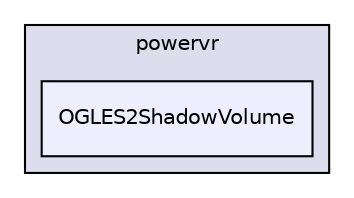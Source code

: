 digraph "PVR/SDK_3.4/Examples/Intermediate/ShadowVolume/OGLES2/Build/Android/src/com/powervr/OGLES2ShadowVolume" {
  compound=true
  node [ fontsize="10", fontname="Helvetica"];
  edge [ labelfontsize="10", labelfontname="Helvetica"];
  subgraph clusterdir_b0bfabc5ada84fb0e1620c40b85b8182 {
    graph [ bgcolor="#ddddee", pencolor="black", label="powervr" fontname="Helvetica", fontsize="10", URL="dir_b0bfabc5ada84fb0e1620c40b85b8182.html"]
  dir_9237d0534851717ceadc81a9f037546f [shape=box, label="OGLES2ShadowVolume", style="filled", fillcolor="#eeeeff", pencolor="black", URL="dir_9237d0534851717ceadc81a9f037546f.html"];
  }
}
